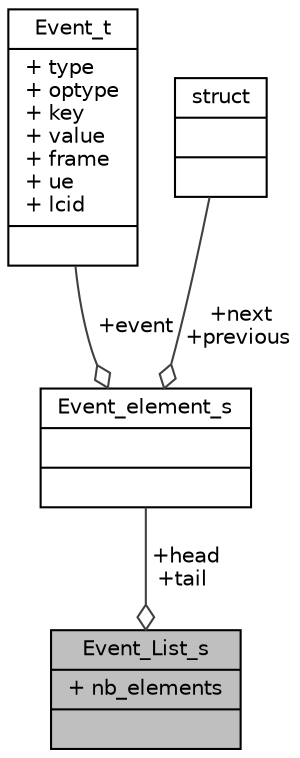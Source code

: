 digraph "Event_List_s"
{
 // LATEX_PDF_SIZE
  edge [fontname="Helvetica",fontsize="10",labelfontname="Helvetica",labelfontsize="10"];
  node [fontname="Helvetica",fontsize="10",shape=record];
  Node1 [label="{Event_List_s\n|+ nb_elements\l|}",height=0.2,width=0.4,color="black", fillcolor="grey75", style="filled", fontcolor="black",tooltip=" "];
  Node2 -> Node1 [color="grey25",fontsize="10",style="solid",label=" +head\n+tail" ,arrowhead="odiamond",fontname="Helvetica"];
  Node2 [label="{Event_element_s\n||}",height=0.2,width=0.4,color="black", fillcolor="white", style="filled",URL="$structEvent__element__s.html",tooltip=" "];
  Node3 -> Node2 [color="grey25",fontsize="10",style="solid",label=" +event" ,arrowhead="odiamond",fontname="Helvetica"];
  Node3 [label="{Event_t\n|+ type\l+ optype\l+ key\l+ value\l+ frame\l+ ue\l+ lcid\l|}",height=0.2,width=0.4,color="black", fillcolor="white", style="filled",URL="$structEvent__t.html",tooltip=" "];
  Node4 -> Node2 [color="grey25",fontsize="10",style="solid",label=" +next\n+previous" ,arrowhead="odiamond",fontname="Helvetica"];
  Node4 [label="{struct\n||}",height=0.2,width=0.4,color="black", fillcolor="white", style="filled",URL="$structstruct.html",tooltip="holds vehicle id and initial pointer to the head of the linked list in hastable"];
}
